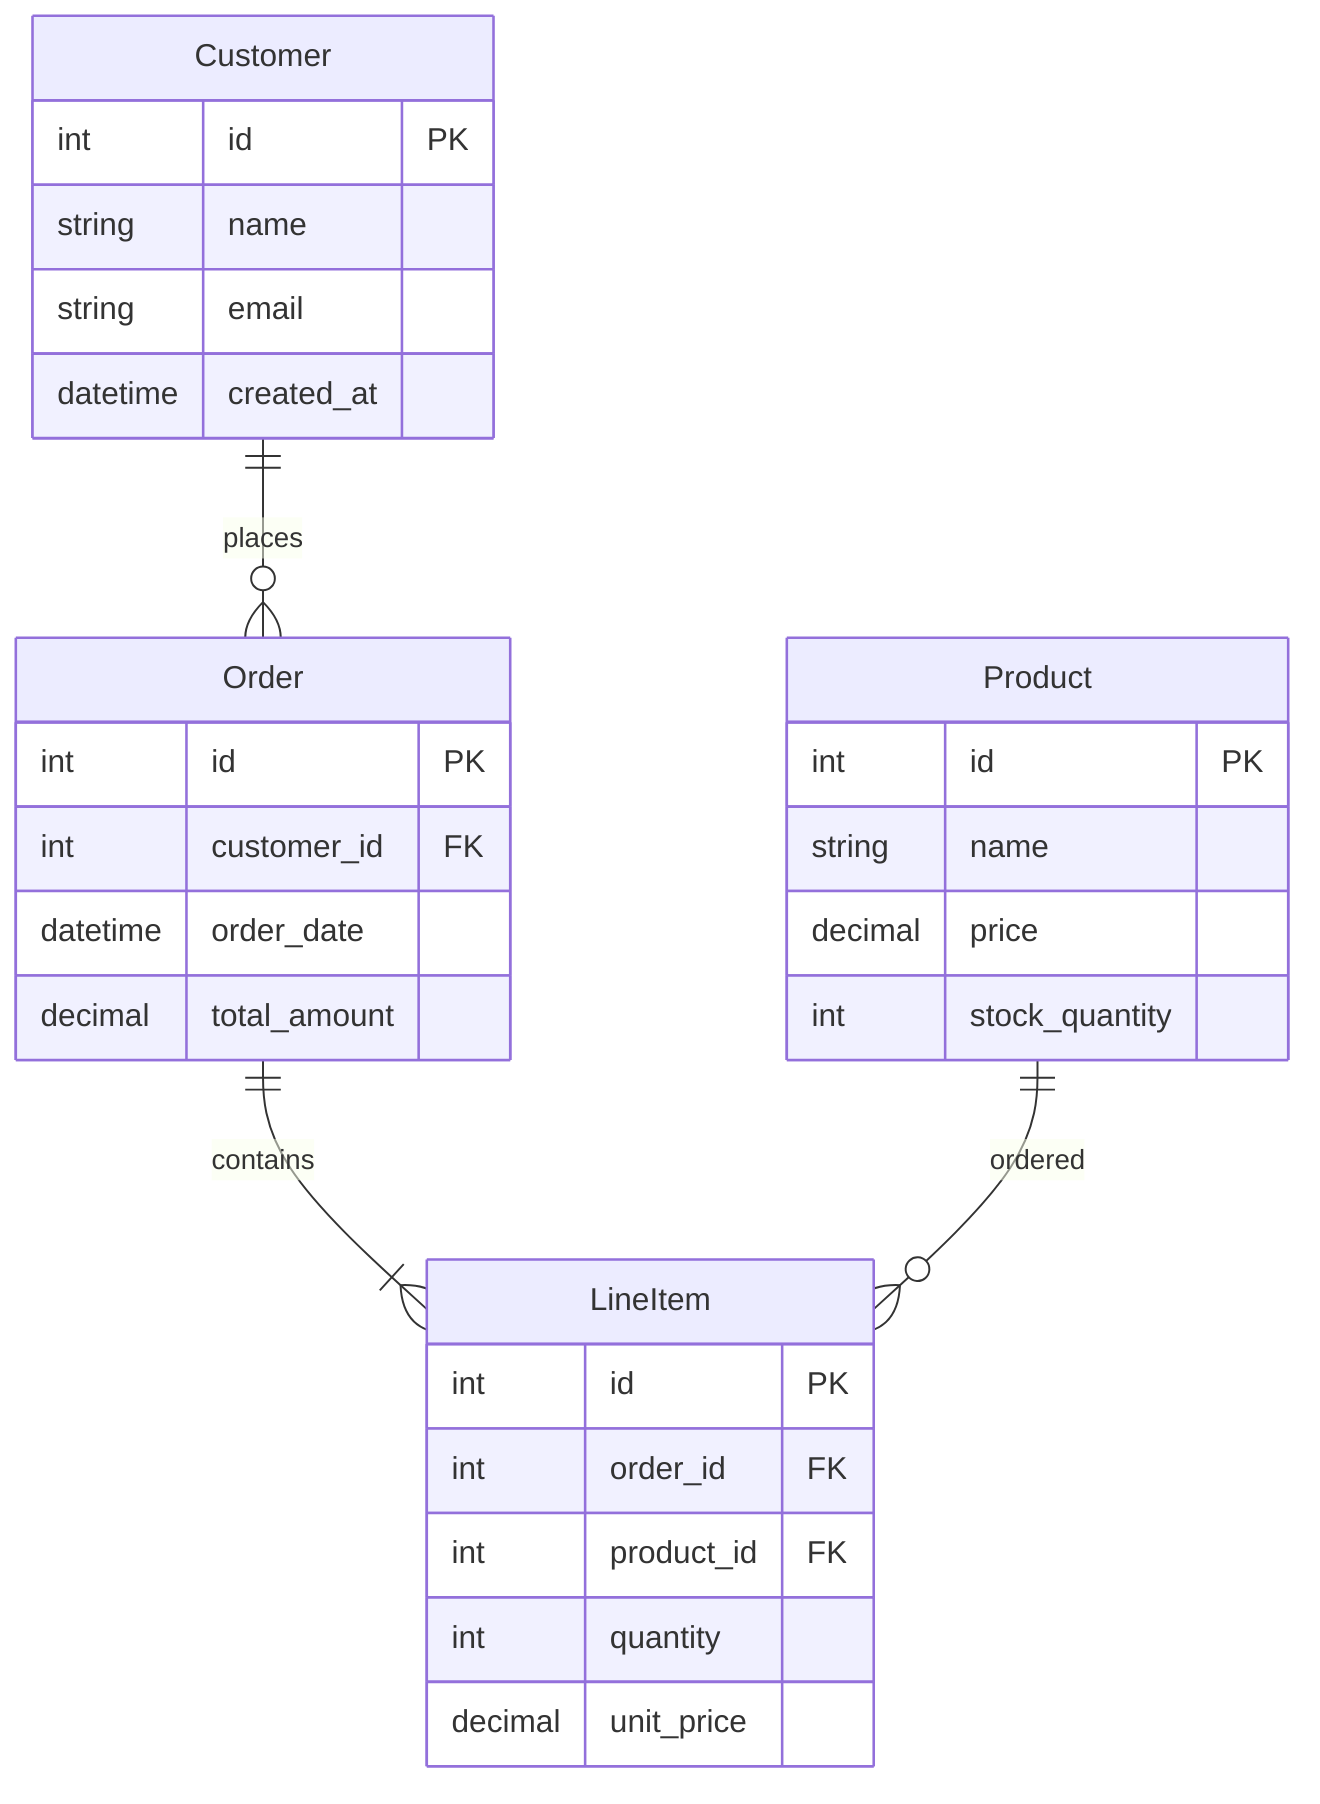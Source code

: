 erDiagram
    Customer ||--o{ Order : places
    Order ||--|{ LineItem : contains
    Product ||--o{ LineItem : ordered
    Customer {
        int id PK
        string name
        string email
        datetime created_at
    }
    Order {
        int id PK
        int customer_id FK
        datetime order_date
        decimal total_amount
    }
    LineItem {
        int id PK
        int order_id FK
        int product_id FK
        int quantity
        decimal unit_price
    }
    Product {
        int id PK
        string name
        decimal price
        int stock_quantity
    }